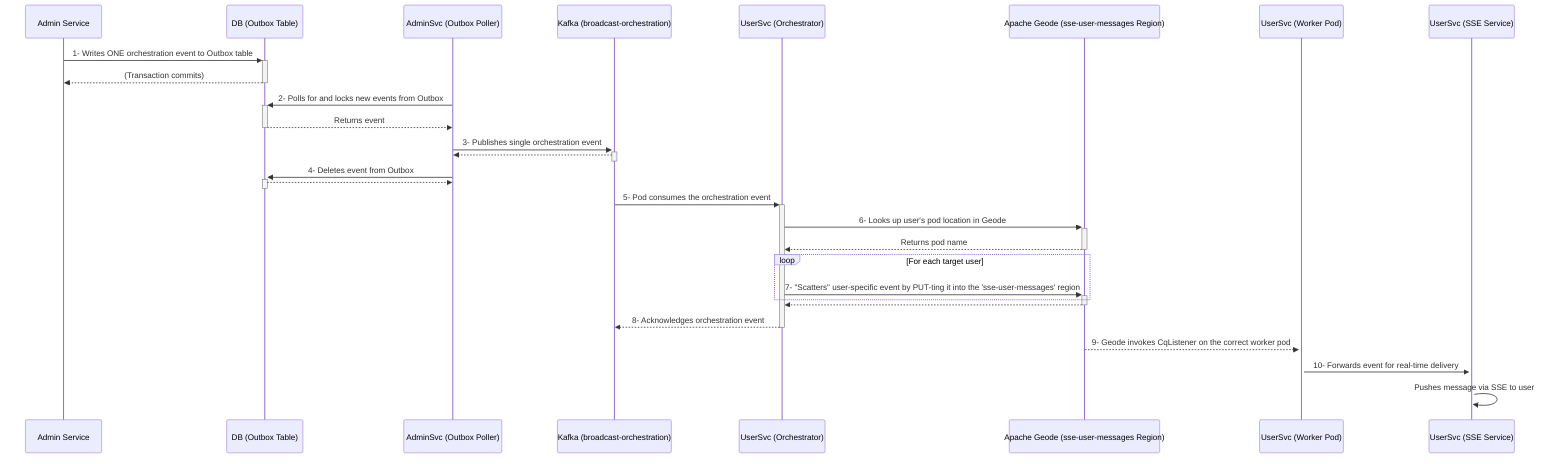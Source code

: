 sequenceDiagram
    participant AdminSvc as Admin Service
    participant DB as DB (Outbox Table)
    participant OutboxPoller as AdminSvc (Outbox Poller)
    participant KafkaOrchestration as Kafka (broadcast-orchestration)
    participant Orchestrator as UserSvc (Orchestrator)
    participant Geode as Apache Geode (sse-user-messages Region)
    participant Worker as UserSvc (Worker Pod)
    participant SseSvc as UserSvc (SSE Service)

    AdminSvc->>+DB: 1- Writes ONE orchestration event to Outbox table
    DB-->>-AdminSvc: (Transaction commits)

    OutboxPoller->>+DB: 2- Polls for and locks new events from Outbox
    DB-->>-OutboxPoller: Returns event

    OutboxPoller->>+KafkaOrchestration: 3- Publishes single orchestration event
    KafkaOrchestration-->>-OutboxPoller: 

    OutboxPoller->>+DB: 4- Deletes event from Outbox
    DB-->>-OutboxPoller: 

    KafkaOrchestration->>+Orchestrator: 5- Pod consumes the orchestration event
    Orchestrator->>+Geode: 6- Looks up user's pod location in Geode
    Geode-->>-Orchestrator: Returns pod name
    
    loop For each target user
        Orchestrator->>+Geode: 7- "Scatters" user-specific event by PUT-ting it into the 'sse-user-messages' region
    end
    Geode-->>-Orchestrator: 
    Orchestrator-->>-KafkaOrchestration: 8- Acknowledges orchestration event

    Geode-->>+Worker: 9- Geode invokes CqListener on the correct worker pod
    Worker->>+SseSvc: 10- Forwards event for real-time delivery
    SseSvc->>SseSvc: Pushes message via SSE to user